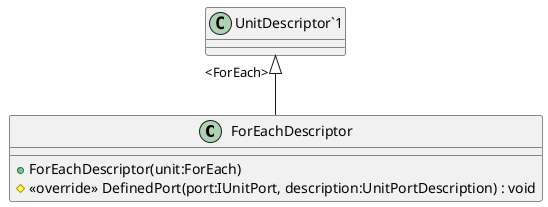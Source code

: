 @startuml
class ForEachDescriptor {
    + ForEachDescriptor(unit:ForEach)
    # <<override>> DefinedPort(port:IUnitPort, description:UnitPortDescription) : void
}
"UnitDescriptor`1" "<ForEach>" <|-- ForEachDescriptor
@enduml
